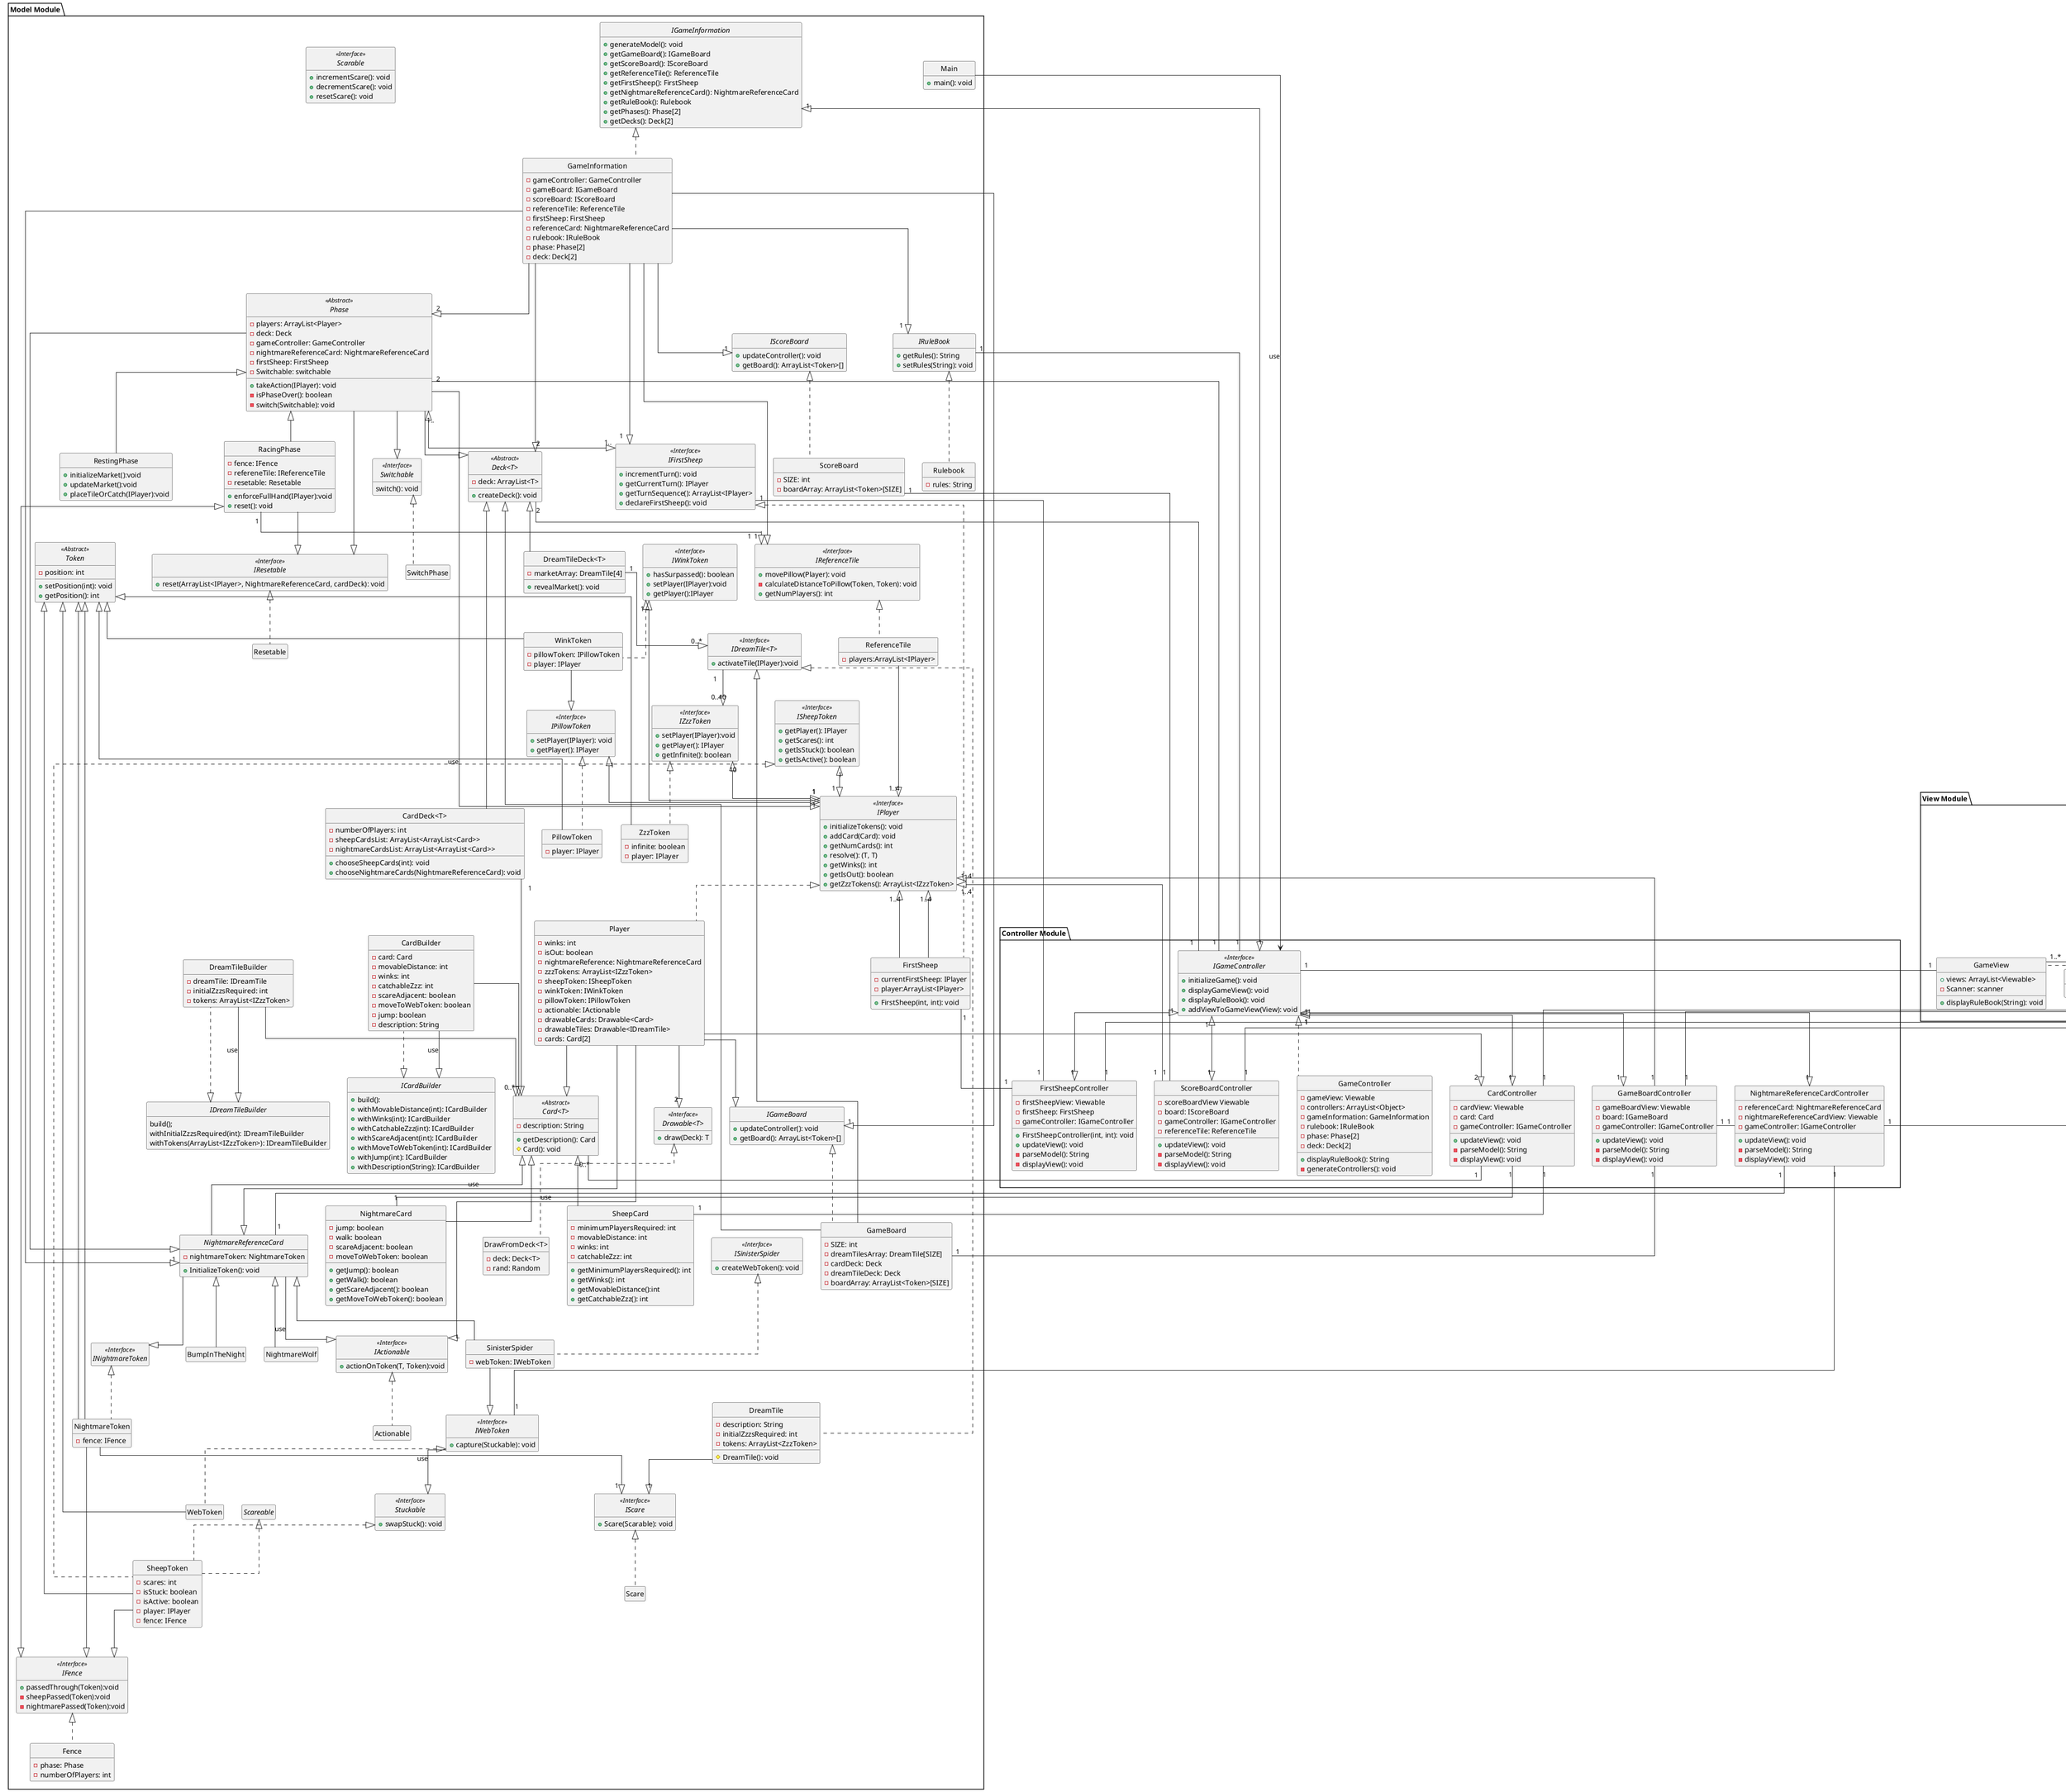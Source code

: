 @startuml
'Configuration'

skinparam style strictuml
skinparam genericDisplay old
skinparam linetype polyline
skinparam linetype ortho
hide empty members



'View package'
package "View Module"  {


interface Viewable<<Interface>> {
    + display(): void
    + inputFromController(String): void
    + userInput(): void
}

class GameBoardView {
    -controller: GameBoardController
}

class NightmareReferenceCardView {
    -controller: NightmareReferenceCardController
}

class CardView {
    - Controller: CardController
}
class ScoreBoardView {
    -controller: ScoreBoardController
}
class FirstSheepView {
    -controller: FirstSheepController
}

class GameView{
    + views: ArrayList<Viewable>
    - Scanner: scanner
    + displayRuleBook(String): void
}

class NightmareReferenceCardView implements Viewable
class GameView implements Viewable
class CardView implements Viewable
class GameBoardView implements Viewable
class ScoreBoardView implements Viewable
class NightmareReferenceCardView implements Viewable
class FirstSheepView implements Viewable
}


'Controller package'
package "Controller Module"  {
class GameBoardController {
  -gameBoardView: Viewable
  -board: IGameBoard
  -gameController: IGameController
  + updateView(): void
  - parseModel(): String
  - displayView(): void
}

class ScoreBoardController {
    -scoreBoardView Viewable
    -board: IScoreBoard
    -gameController: IGameController
    -referenceTile: ReferenceTile
    + updateView(): void
    - parseModel(): String
    - displayView(): void
}

class CardController {
    -cardView: Viewable
    -card: Card
    -gameController: IGameController
    + updateView(): void
    - parseModel(): String
    - displayView(): void
}

class NightmareReferenceCardController {
    -referenceCard: NightmareReferenceCard
    -nightmareReferenceCardView: Viewable
    -gameController: IGameController
    + updateView(): void
    - parseModel(): String
    - displayView(): void
}

interface IGameController<<Interface>>{
    + initializeGame(): void
    + displayGameView(): void
    + displayRuleBook(): void
    + addViewToGameView(View): void
}

class GameController implements IGameController{
    - gameView: Viewable
    - controllers: ArrayList<Object>
    - gameInformation: GameInformation
    - rulebook: IRuleBook
    + displayRuleBook(): String
    - generateControllers(): void
    - phase: Phase[2]
    - deck: Deck[2]
}
'IPlayer is created by First Sheep. Phase knows IFirstSheep (and is created by IFirstSheep), and Phase knows NightmareReferenceCard'
'Possibilities: Player shows "you are out", Phase shows current phase, Deck shows Deck, and Rulebook just shows the rule'

'TODO: passFirstSheep breaks MVC. Find an alternative path. The way this works is it passes the First Sheep during creation of this controller back to GameController'
'TODO: Figure out how NightmareReferenceCard will pass to GameController -- we can do it the same way as FirstSheep. We just need to pass it to Phase'
class FirstSheepController {
    - firstSheepView: Viewable
    - firstSheep: FirstSheep
    - gameController: IGameController
    + FirstSheepController(int, int): void
    + updateView(): void
    - parseModel(): String
    - displayView(): void
}

}
package "Model Module"{

interface IGameInformation{
      + generateModel(): void
      + getGameBoard(): IGameBoard
      + getScoreBoard(): IScoreBoard
      + getReferenceTile(): ReferenceTile
      + getFirstSheep(): FirstSheep
      + getNightmareReferenceCard(): NightmareReferenceCard
      + getRuleBook(): Rulebook
      + getPhases(): Phase[2]
      + getDecks(): Deck[2]
}

class GameInformation implements IGameInformation{
    - gameController: GameController
    - gameBoard: IGameBoard
    - scoreBoard: IScoreBoard
    - referenceTile: ReferenceTile
    - firstSheep: FirstSheep
    - referenceCard: NightmareReferenceCard
    - rulebook: IRuleBook
    - phase: Phase[2]
    - deck: Deck[2]
}


interface IGameBoard{
    + updateController(): void
    + getBoard(): ArrayList<Token>[]
}

class GameBoard implements IGameBoard{
  -SIZE: int
  -dreamTilesArray: DreamTile[SIZE]
  -cardDeck: Deck
  -dreamTileDeck: Deck
  - boardArray: ArrayList<Token>[SIZE]
}

interface IScoreBoard{
    + updateController(): void
    + getBoard(): ArrayList<Token>[]
}

class ScoreBoard implements IScoreBoard{
  -SIZE: int
  - boardArray: ArrayList<Token>[SIZE]
}

abstract class Deck<T><<Abstract>> {
  - deck: ArrayList<T>
  + createDeck(): void
}

interface Drawable<T><<Interface>>{
    + draw(Deck): T
}

'NOTE: there will be two of this object. One for the DreamTile drawing from the market and one for the card drawing from the Card Deck, with different values for the instance variable'
class DrawFromDeck<T> implements Drawable{
    - deck: Deck<T>
    - rand: Random
}

'SheepCardsList is gonna be of size 4, nightmareCardsList is gonna be of size 3'
class CardDeck<T> {
  - numberOfPlayers: int
  - sheepCardsList: ArrayList<ArrayList<Card>>
  - nightmareCardsList: ArrayList<ArrayList<Card>>
  + chooseSheepCards(int): void
  + chooseNightmareCards(NightmareReferenceCard): void
}

class DreamTileDeck<T> {
  +revealMarket(): void
  -marketArray: DreamTile[4]
}

class CardDeck extends Deck
class DreamTileDeck extends Deck


interface ICardBuilder{
    + build():
    + withMovableDistance(int): ICardBuilder
    + withWinks(int): ICardBuilder
    + withCatchableZzz(int): ICardBuilder
    + withScareAdjacent(int): ICardBuilder
    + withMoveToWebToken(int): ICardBuilder
    + withJump(int): ICardBuilder
    + withDescription(String): ICardBuilder
}

class CardBuilder implements ICardBuilder{
    - card: Card
    - movableDistance: int
    - winks: int
    - catchableZzz: int
    - scareAdjacent: boolean
    - moveToWebToken: boolean
    - jump: boolean
    - description: String
}



abstract class Card<T><<Abstract>>  {
  - description: String
  + getDescription(): Card
  # Card(): void
}


class SheepCard {
  - minimumPlayersRequired: int
  - movableDistance: int
  - winks: int
  - catchableZzz: int
  + getMinimumPlayersRequired(): int
  + getWinks(): int
  + getMovableDistance():int
  + getCatchableZzz(): int
}

class NightmareCard {
  -jump: boolean
  -walk: boolean
  -scareAdjacent: boolean
  -moveToWebToken: boolean
  + getJump(): boolean
  + getWalk(): boolean
  + getScareAdjacent(): boolean
  + getMoveToWebToken(): boolean

}

class SheepCard extends Card
class NightmareCard extends Card
class NightmareReferenceCard extends Card


abstract class NightmareReferenceCard {
    - nightmareToken: NightmareToken
    + InitializeToken(): void
}


class NightmareWolf {

}
interface ISinisterSpider<<Interface>> {
    + createWebToken(): void
}
class SinisterSpider implements ISinisterSpider {
    - webToken: IWebToken
}

class BumpInTheNight {

}
class NightmareWolf extends NightmareReferenceCard
class SinisterSpider extends NightmareReferenceCard
class BumpInTheNight extends NightmareReferenceCard

interface IDreamTileBuilder{
    build();
    withInitialZzzsRequired(int): IDreamTileBuilder
    withTokens(ArrayList<IZzzToken>): IDreamTileBuilder
}

class DreamTileBuilder implements IDreamTileBuilder{
    -dreamTile: IDreamTile
    -initialZzzsRequired: int
    -tokens: ArrayList<IZzzToken>
}

interface IDreamTile<T><<Interface>> {
    + activateTile(IPlayer):void
}

class DreamTile implements IDreamTile{
    - description: String
    - initialZzzsRequired: int
    - tokens: ArrayList<ZzzToken>
    # DreamTile(): void
}


abstract class Token<<Abstract>>  {
  - position: int
  + setPosition(int): void
  + getPosition(): int
}

interface IZzzToken<<Interface>> {
    +setPlayer(IPlayer):void
    +getPlayer(): IPlayer
    + getInfinite(): boolean

}

class ZzzToken implements IZzzToken {
  -infinite: boolean
  -player: IPlayer
}

interface ISheepToken <<Interface>> {
  + getPlayer(): IPlayer
  + getScares(): int
  + getIsStuck(): boolean
  + getIsActive(): boolean
}

class SheepToken extends Token implements ISheepToken, Scareable, Stuckable {
    -scares: int
    -isStuck: boolean
    -isActive: boolean
    -player: IPlayer
    -fence: IFence
}

interface INightmareToken <<Interface>>{
}

class NightmareToken extends Token implements INightmareToken{
    -fence: IFence
}

interface IPillowToken <<Interface>> {
    + setPlayer(IPlayer): void
    + getPlayer(): IPlayer
}

class PillowToken implements IPillowToken{
    - player: IPlayer
}

interface IWinkToken <<Interface>> {
    +hasSurpassed(): boolean
    +setPlayer(IPlayer):void
    +getPlayer():IPlayer
}

class WinkToken  implements IWinkToken{
    -pillowToken: IPillowToken
    -player: IPlayer
}

interface IWebToken <<Interface>> {
    + capture(Stuckable): void
}

class WebToken implements IWebToken{
}

class ZzzToken extends Token
class PillowToken extends Token
class NightmareToken extends Token
class WinkToken extends Token
class WebToken extends Token

interface Scarable <<Interface>> {
    +incrementScare(): void
    +decrementScare(): void
    +resetScare(): void
}

interface IScare <<Interface>>{
    +Scare(Scarable): void
}

class Scare implements IScare{
}

interface Stuckable <<Interface>>{
    +swapStuck(): void
}


interface IPlayer<<Interface>> {
    + initializeTokens(): void
    +addCard(Card): void
    +getNumCards(): int
    +resolve(): (T, T)
    + getWinks(): int
    + getIsOut(): boolean
    + getZzzTokens(): ArrayList<IZzzToken>
}

class Player implements IPlayer {
    - winks: int
    - isOut: boolean
    - nightmareReference: NightmareReferenceCard
    - zzzTokens: ArrayList<IZzzToken>
    - sheepToken: ISheepToken
    - winkToken: IWinkToken
    - pillowToken: IPillowToken
    - actionable: IActionable
    - drawableCards: Drawable<Card>
    - drawableTiles: Drawable<IDreamTile>
    - cards: Card[2]
}

interface IActionable <<Interface>> {
    +actionOnToken(T, Token):void
}
class Actionable  implements IActionable{
}



interface IFirstSheep<<Interface>> {
  + incrementTurn(): void
  + getCurrentTurn(): IPlayer
  + getTurnSequence(): ArrayList<IPlayer>
  + declareFirstSheep(): void
}


class FirstSheep implements IFirstSheep {
    -currentFirstSheep: IPlayer
    -player:ArrayList<IPlayer>
    + FirstSheep(int, int): void
}
'NOTE: Number of players is passed to FirstSheep(int, int) with second int being the number of hours slept last night'



abstract class Phase<<Abstract>> {
  - players: ArrayList<Player>
  - deck: Deck
  - gameController: GameController
  - nightmareReferenceCard: NightmareReferenceCard
  - firstSheep: FirstSheep
  - Switchable: switchable
  + takeAction(IPlayer): void
  - isPhaseOver(): boolean
  - switch(Switchable): void
}
'Everytime right after takeAction is performed, call firstSheep's incrementTurn. SIDE CASE to figure out: Double Dutch'
'In order to figure out isOut, we can have a iteration that occurs every time takeAction(IPlayer) is executed (as a block of code after that) which adds the values of the player's IsOut, if they are equal to the size of the array of Players, then every player is out.'

interface Switchable<<Interface>> {
    switch(): void
}

class SwitchPhase implements Switchable{

}

class RacingPhase extends Phase{
    -fence: IFence
    -refereneTile: IReferenceTile
    -resetable: Resetable
    + enforceFullHand(IPlayer):void
    + reset(): void
}

class RestingPhase extends Phase {
    +initializeMarket():void
    +updateMarket():void
    +placeTileOrCatch(IPlayer):void
}




interface IResetable<<Interface>> {
    +reset(ArrayList<IPlayer>, NightmareReferenceCard, cardDeck): void
}

class Resetable implements IResetable {

}


class Main{
    + main(): void
}




interface IRuleBook {
    + getRules(): String
    + setRules(String): void
}

class Rulebook implements IRuleBook {
    -rules: String
}

interface IFence<<Interface>> {
    + passedThrough(Token):void
    - sheepPassed(Token):void
    - nightmarePassed(Token):void
}

class Fence implements IFence {
    -phase: Phase
    -numberOfPlayers: int
}


interface IReferenceTile<<Interface>> {
    + movePillow(Player): void
    - calculateDistanceToPillow(Token, Token): void
    + getNumPlayers(): int
}

class ReferenceTile implements IReferenceTile {
    -players:ArrayList<IPlayer>
}



"View Module" -[hidden]- "Controller Module"
GameBoardView "1"-"1" GameBoardController

ScoreBoard "1"-"1" ScoreBoardController
ScoreBoardView "1"-"1" ScoreBoardController


CardView "1"-"1" CardController

CardController "1"-"0..* " Card


SheepCard "1"-"1" CardController
NightmareCard "1"-"1" CardController

NightmareReferenceCard "1" - "1" NightmareReferenceCardController
NightmareReferenceCardView "1" - "1" NightmareReferenceCardController


NightmareReferenceCard --|> INightmareToken


Player --|> IActionable: use
NightmareReferenceCard --|> IActionable:use

Player --|> Card


FirstSheep "1" - "1" FirstSheepController
FirstSheepView "1" - "1" FirstSheepController

Phase "1.."<|--|>"1.." IFirstSheep
RacingPhase <|--|> IFence
RacingPhase "1"--|>"1" IReferenceTile
RacingPhase --|> IResetable

Main -> IGameController: use
GameView "1..* " --> "5..* " Viewable
GameView "1"-"1" IGameController
IRuleBook "1" - "1" IGameController
Phase "2"-"1" IGameController
Deck "2"-"1" IGameController

Phase --|> IPlayer: use

IPlayer "1..4"<|-- FirstSheep
IFirstSheep "1"-"1" FirstSheepController
NightmareReferenceCardController "1"-"1" GameBoardController
NightmareReferenceCardController "1"-"1" IWebToken
Player --|> NightmareReferenceCard: use
GameBoardController "1"--|>"1..4" IPlayer
ScoreBoardController "1"--|>"1..4" IPlayer
IWinkToken "1"<|--|>"1" IPlayer
FirstSheep --|>"1..4" IPlayer
ISheepToken "1"<|--|>"1" IPlayer
IPillowToken "1"<|--|>"1" IPlayer
IZzzToken "10" <|--|> "1"IPlayer
ReferenceTile --|>"1..4" IPlayer
NightmareToken --|> IFence
WinkToken --|> IPillowToken
IDreamTile "1"--|>"0..40" IZzzToken
DreamTileDeck "1"--|>"0..* " IDreamTile
Phase --|> IResetable


Phase --|> NightmareReferenceCard
SinisterSpider --|> IWebToken
Phase --|> Deck
GameBoard --|> Deck

CardDeck "1"--|>"0..* " Card


Player --|> IGameBoard
GameBoard --|> IDreamTile
IWebToken --|> Stuckable:use
SheepToken --|> IFence

NightmareToken --|>"1" IScare
DreamTile --|>"1" IScare


Player --|>"2" Drawable


Phase --|> Switchable
IGameController "1"<|--|>"1" GameBoardController
IGameController "1"<|--|>"1" ScoreBoardController
IGameController "1"<|--|>"1" FirstSheepController
IGameController "1"<|--|>"1" NightmareReferenceCardController
IGameController "1"<|--|>"1" CardController

IGameController "1"<|--|>"1" IGameInformation


GameInformation --|>"1" IRuleBook
GameInformation --|>"1" IGameBoard
GameInformation --|>"1" IScoreBoard
GameInformation --|>"1" IReferenceTile
GameInformation --|>"1" NightmareReferenceCard
GameInformation --|>"2" Phase
GameInformation --|>"2" Deck
GameInformation --|>"1" IFirstSheep
Player --|>"2" CardController
GameBoard "1"-"1" GameBoardController

CardBuilder --|> Card
CardBuilder --|> ICardBuilder:use
DreamTileBuilder --|> Card
DreamTileBuilder --|> IDreamTileBuilder:use
}



@enduml
